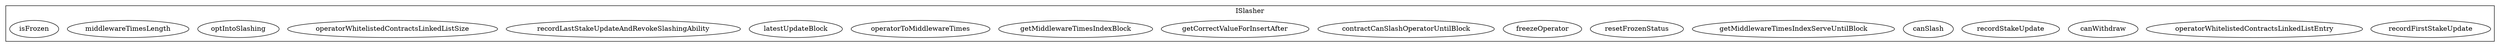 strict digraph {
subgraph cluster_4461_ISlasher {
label = "ISlasher"
"4461_recordFirstStakeUpdate" [label="recordFirstStakeUpdate"]
"4461_operatorWhitelistedContractsLinkedListEntry" [label="operatorWhitelistedContractsLinkedListEntry"]
"4461_canWithdraw" [label="canWithdraw"]
"4461_recordStakeUpdate" [label="recordStakeUpdate"]
"4461_canSlash" [label="canSlash"]
"4461_getMiddlewareTimesIndexServeUntilBlock" [label="getMiddlewareTimesIndexServeUntilBlock"]
"4461_resetFrozenStatus" [label="resetFrozenStatus"]
"4461_freezeOperator" [label="freezeOperator"]
"4461_contractCanSlashOperatorUntilBlock" [label="contractCanSlashOperatorUntilBlock"]
"4461_getCorrectValueForInsertAfter" [label="getCorrectValueForInsertAfter"]
"4461_getMiddlewareTimesIndexBlock" [label="getMiddlewareTimesIndexBlock"]
"4461_operatorToMiddlewareTimes" [label="operatorToMiddlewareTimes"]
"4461_latestUpdateBlock" [label="latestUpdateBlock"]
"4461_recordLastStakeUpdateAndRevokeSlashingAbility" [label="recordLastStakeUpdateAndRevokeSlashingAbility"]
"4461_operatorWhitelistedContractsLinkedListSize" [label="operatorWhitelistedContractsLinkedListSize"]
"4461_optIntoSlashing" [label="optIntoSlashing"]
"4461_middlewareTimesLength" [label="middlewareTimesLength"]
"4461_isFrozen" [label="isFrozen"]
}subgraph cluster_solidity {
label = "[Solidity]"
}
}
